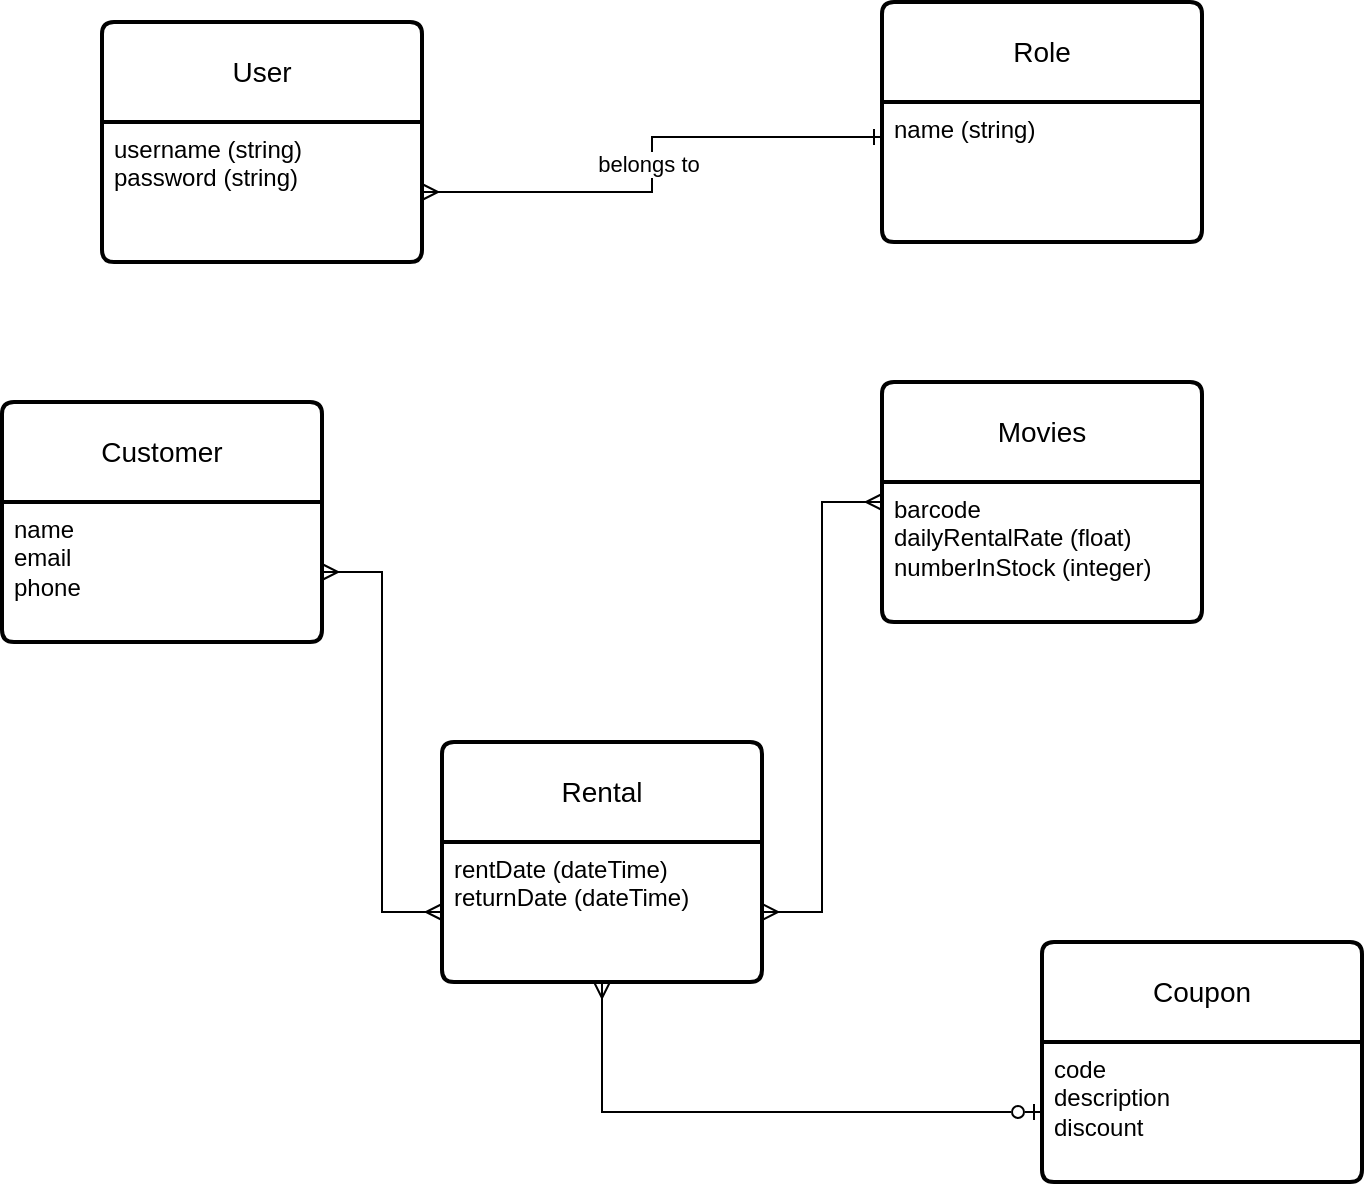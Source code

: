 <mxfile version="21.6.5" type="device">
  <diagram name="Page-1" id="FNwUWbHATeGmTcr7cjRM">
    <mxGraphModel dx="976" dy="750" grid="1" gridSize="10" guides="1" tooltips="1" connect="1" arrows="1" fold="1" page="1" pageScale="1" pageWidth="850" pageHeight="1100" math="0" shadow="0">
      <root>
        <mxCell id="0" />
        <mxCell id="1" parent="0" />
        <mxCell id="8MyQo0pHtbiXgUxLyRcc-1" value="User" style="swimlane;childLayout=stackLayout;horizontal=1;startSize=50;horizontalStack=0;rounded=1;fontSize=14;fontStyle=0;strokeWidth=2;resizeParent=0;resizeLast=1;shadow=0;dashed=0;align=center;arcSize=4;whiteSpace=wrap;html=1;" parent="1" vertex="1">
          <mxGeometry x="150" y="270" width="160" height="120" as="geometry" />
        </mxCell>
        <mxCell id="8MyQo0pHtbiXgUxLyRcc-2" value="username (string)&lt;br&gt;password (string)" style="align=left;strokeColor=none;fillColor=none;spacingLeft=4;fontSize=12;verticalAlign=top;resizable=0;rotatable=0;part=1;html=1;" parent="8MyQo0pHtbiXgUxLyRcc-1" vertex="1">
          <mxGeometry y="50" width="160" height="70" as="geometry" />
        </mxCell>
        <mxCell id="8MyQo0pHtbiXgUxLyRcc-5" value="Customer" style="swimlane;childLayout=stackLayout;horizontal=1;startSize=50;horizontalStack=0;rounded=1;fontSize=14;fontStyle=0;strokeWidth=2;resizeParent=0;resizeLast=1;shadow=0;dashed=0;align=center;arcSize=4;whiteSpace=wrap;html=1;" parent="1" vertex="1">
          <mxGeometry x="100" y="460" width="160" height="120" as="geometry" />
        </mxCell>
        <mxCell id="8MyQo0pHtbiXgUxLyRcc-6" value="name&lt;br&gt;email&lt;br&gt;phone" style="align=left;strokeColor=none;fillColor=none;spacingLeft=4;fontSize=12;verticalAlign=top;resizable=0;rotatable=0;part=1;html=1;" parent="8MyQo0pHtbiXgUxLyRcc-5" vertex="1">
          <mxGeometry y="50" width="160" height="70" as="geometry" />
        </mxCell>
        <mxCell id="8MyQo0pHtbiXgUxLyRcc-16" style="edgeStyle=orthogonalEdgeStyle;rounded=0;orthogonalLoop=1;jettySize=auto;html=1;entryX=1;entryY=0.5;entryDx=0;entryDy=0;startArrow=ERmany;startFill=0;endArrow=ERmany;endFill=0;" parent="1" source="8MyQo0pHtbiXgUxLyRcc-7" target="8MyQo0pHtbiXgUxLyRcc-14" edge="1">
          <mxGeometry relative="1" as="geometry" />
        </mxCell>
        <mxCell id="8MyQo0pHtbiXgUxLyRcc-7" value="Movies" style="swimlane;childLayout=stackLayout;horizontal=1;startSize=50;horizontalStack=0;rounded=1;fontSize=14;fontStyle=0;strokeWidth=2;resizeParent=0;resizeLast=1;shadow=0;dashed=0;align=center;arcSize=4;whiteSpace=wrap;html=1;" parent="1" vertex="1">
          <mxGeometry x="540" y="450" width="160" height="120" as="geometry" />
        </mxCell>
        <mxCell id="8MyQo0pHtbiXgUxLyRcc-8" value="barcode&lt;br&gt;dailyRentalRate (float)&lt;br&gt;numberInStock (integer)" style="align=left;strokeColor=none;fillColor=none;spacingLeft=4;fontSize=12;verticalAlign=top;resizable=0;rotatable=0;part=1;html=1;" parent="8MyQo0pHtbiXgUxLyRcc-7" vertex="1">
          <mxGeometry y="50" width="160" height="70" as="geometry" />
        </mxCell>
        <mxCell id="8MyQo0pHtbiXgUxLyRcc-13" value="Rental" style="swimlane;childLayout=stackLayout;horizontal=1;startSize=50;horizontalStack=0;rounded=1;fontSize=14;fontStyle=0;strokeWidth=2;resizeParent=0;resizeLast=1;shadow=0;dashed=0;align=center;arcSize=4;whiteSpace=wrap;html=1;" parent="1" vertex="1">
          <mxGeometry x="320" y="630" width="160" height="120" as="geometry" />
        </mxCell>
        <mxCell id="8MyQo0pHtbiXgUxLyRcc-14" value="rentDate (dateTime)&lt;br&gt;returnDate (dateTime)" style="align=left;strokeColor=none;fillColor=none;spacingLeft=4;fontSize=12;verticalAlign=top;resizable=0;rotatable=0;part=1;html=1;" parent="8MyQo0pHtbiXgUxLyRcc-13" vertex="1">
          <mxGeometry y="50" width="160" height="70" as="geometry" />
        </mxCell>
        <mxCell id="8MyQo0pHtbiXgUxLyRcc-15" style="edgeStyle=orthogonalEdgeStyle;rounded=0;orthogonalLoop=1;jettySize=auto;html=1;entryX=0;entryY=0.5;entryDx=0;entryDy=0;startArrow=ERmany;startFill=0;endArrow=ERmany;endFill=0;" parent="1" source="8MyQo0pHtbiXgUxLyRcc-6" target="8MyQo0pHtbiXgUxLyRcc-14" edge="1">
          <mxGeometry relative="1" as="geometry" />
        </mxCell>
        <mxCell id="8MyQo0pHtbiXgUxLyRcc-17" value="Coupon" style="swimlane;childLayout=stackLayout;horizontal=1;startSize=50;horizontalStack=0;rounded=1;fontSize=14;fontStyle=0;strokeWidth=2;resizeParent=0;resizeLast=1;shadow=0;dashed=0;align=center;arcSize=4;whiteSpace=wrap;html=1;" parent="1" vertex="1">
          <mxGeometry x="620" y="730" width="160" height="120" as="geometry" />
        </mxCell>
        <mxCell id="8MyQo0pHtbiXgUxLyRcc-18" value="code&lt;br&gt;description&lt;br&gt;discount" style="align=left;strokeColor=none;fillColor=none;spacingLeft=4;fontSize=12;verticalAlign=top;resizable=0;rotatable=0;part=1;html=1;" parent="8MyQo0pHtbiXgUxLyRcc-17" vertex="1">
          <mxGeometry y="50" width="160" height="70" as="geometry" />
        </mxCell>
        <mxCell id="8MyQo0pHtbiXgUxLyRcc-19" style="edgeStyle=orthogonalEdgeStyle;rounded=0;orthogonalLoop=1;jettySize=auto;html=1;exitX=0.5;exitY=1;exitDx=0;exitDy=0;startArrow=ERmany;startFill=0;endArrow=ERzeroToOne;endFill=0;entryX=0;entryY=0.5;entryDx=0;entryDy=0;" parent="1" source="8MyQo0pHtbiXgUxLyRcc-14" target="8MyQo0pHtbiXgUxLyRcc-18" edge="1">
          <mxGeometry relative="1" as="geometry">
            <mxPoint x="450" y="840" as="sourcePoint" />
            <mxPoint x="580" y="910" as="targetPoint" />
          </mxGeometry>
        </mxCell>
        <mxCell id="dipQ2MfpWxAex3Jhaoki-1" value="Role" style="swimlane;childLayout=stackLayout;horizontal=1;startSize=50;horizontalStack=0;rounded=1;fontSize=14;fontStyle=0;strokeWidth=2;resizeParent=0;resizeLast=1;shadow=0;dashed=0;align=center;arcSize=4;whiteSpace=wrap;html=1;" vertex="1" parent="1">
          <mxGeometry x="540" y="260" width="160" height="120" as="geometry" />
        </mxCell>
        <mxCell id="dipQ2MfpWxAex3Jhaoki-2" value="name (string)" style="align=left;strokeColor=none;fillColor=none;spacingLeft=4;fontSize=12;verticalAlign=top;resizable=0;rotatable=0;part=1;html=1;" vertex="1" parent="dipQ2MfpWxAex3Jhaoki-1">
          <mxGeometry y="50" width="160" height="70" as="geometry" />
        </mxCell>
        <mxCell id="dipQ2MfpWxAex3Jhaoki-6" style="edgeStyle=orthogonalEdgeStyle;rounded=0;orthogonalLoop=1;jettySize=auto;html=1;entryX=0;entryY=0.25;entryDx=0;entryDy=0;startArrow=ERmany;startFill=0;endArrow=ERone;endFill=0;" edge="1" parent="1" source="8MyQo0pHtbiXgUxLyRcc-2" target="dipQ2MfpWxAex3Jhaoki-2">
          <mxGeometry relative="1" as="geometry" />
        </mxCell>
        <mxCell id="dipQ2MfpWxAex3Jhaoki-7" value="belongs to" style="edgeLabel;html=1;align=center;verticalAlign=middle;resizable=0;points=[];" vertex="1" connectable="0" parent="dipQ2MfpWxAex3Jhaoki-6">
          <mxGeometry x="0.002" y="2" relative="1" as="geometry">
            <mxPoint as="offset" />
          </mxGeometry>
        </mxCell>
      </root>
    </mxGraphModel>
  </diagram>
</mxfile>

